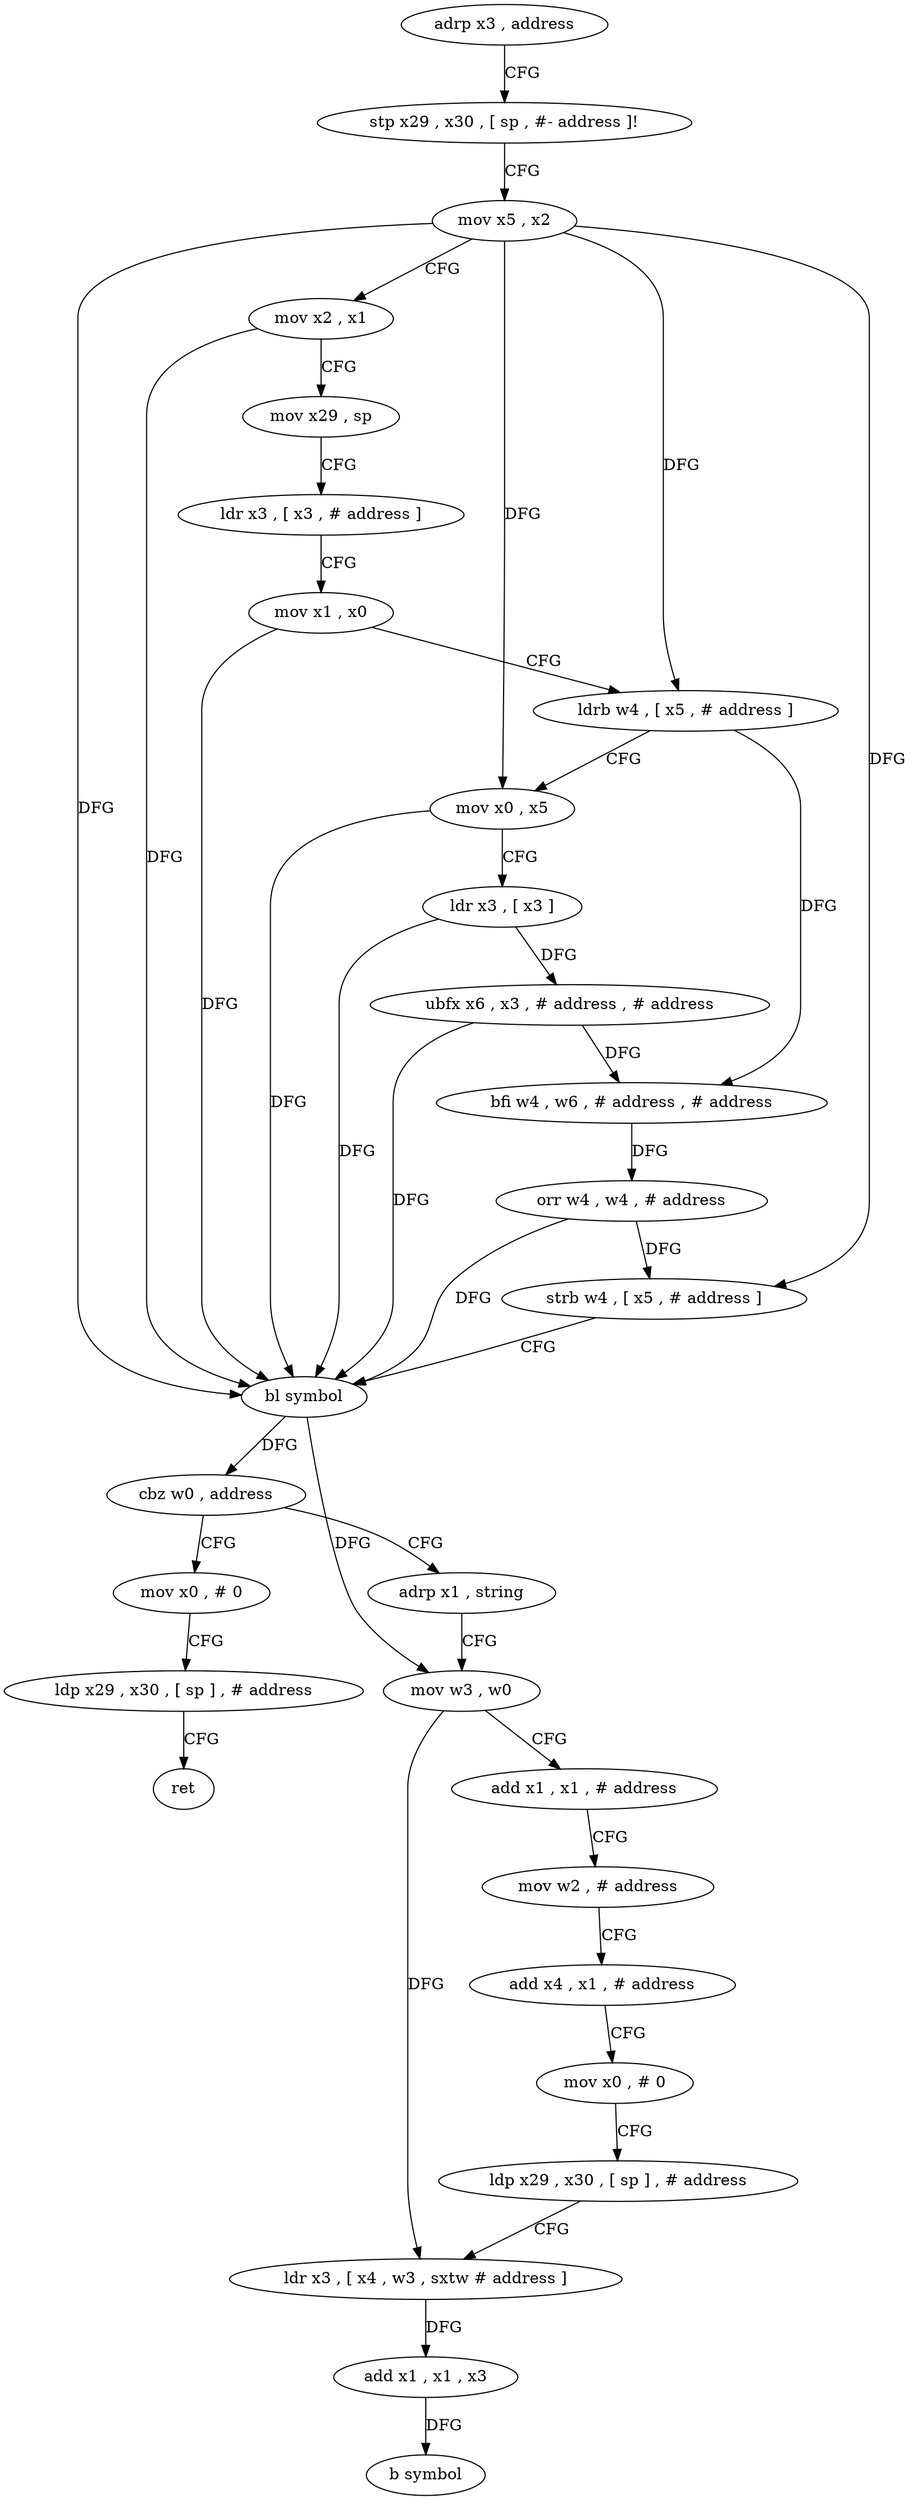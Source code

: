 digraph "func" {
"4280432" [label = "adrp x3 , address" ]
"4280436" [label = "stp x29 , x30 , [ sp , #- address ]!" ]
"4280440" [label = "mov x5 , x2" ]
"4280444" [label = "mov x2 , x1" ]
"4280448" [label = "mov x29 , sp" ]
"4280452" [label = "ldr x3 , [ x3 , # address ]" ]
"4280456" [label = "mov x1 , x0" ]
"4280460" [label = "ldrb w4 , [ x5 , # address ]" ]
"4280464" [label = "mov x0 , x5" ]
"4280468" [label = "ldr x3 , [ x3 ]" ]
"4280472" [label = "ubfx x6 , x3 , # address , # address" ]
"4280476" [label = "bfi w4 , w6 , # address , # address" ]
"4280480" [label = "orr w4 , w4 , # address" ]
"4280484" [label = "strb w4 , [ x5 , # address ]" ]
"4280488" [label = "bl symbol" ]
"4280492" [label = "cbz w0 , address" ]
"4280536" [label = "mov x0 , # 0" ]
"4280496" [label = "adrp x1 , string" ]
"4280540" [label = "ldp x29 , x30 , [ sp ] , # address" ]
"4280544" [label = "ret" ]
"4280500" [label = "mov w3 , w0" ]
"4280504" [label = "add x1 , x1 , # address" ]
"4280508" [label = "mov w2 , # address" ]
"4280512" [label = "add x4 , x1 , # address" ]
"4280516" [label = "mov x0 , # 0" ]
"4280520" [label = "ldp x29 , x30 , [ sp ] , # address" ]
"4280524" [label = "ldr x3 , [ x4 , w3 , sxtw # address ]" ]
"4280528" [label = "add x1 , x1 , x3" ]
"4280532" [label = "b symbol" ]
"4280432" -> "4280436" [ label = "CFG" ]
"4280436" -> "4280440" [ label = "CFG" ]
"4280440" -> "4280444" [ label = "CFG" ]
"4280440" -> "4280460" [ label = "DFG" ]
"4280440" -> "4280464" [ label = "DFG" ]
"4280440" -> "4280484" [ label = "DFG" ]
"4280440" -> "4280488" [ label = "DFG" ]
"4280444" -> "4280448" [ label = "CFG" ]
"4280444" -> "4280488" [ label = "DFG" ]
"4280448" -> "4280452" [ label = "CFG" ]
"4280452" -> "4280456" [ label = "CFG" ]
"4280456" -> "4280460" [ label = "CFG" ]
"4280456" -> "4280488" [ label = "DFG" ]
"4280460" -> "4280464" [ label = "CFG" ]
"4280460" -> "4280476" [ label = "DFG" ]
"4280464" -> "4280468" [ label = "CFG" ]
"4280464" -> "4280488" [ label = "DFG" ]
"4280468" -> "4280472" [ label = "DFG" ]
"4280468" -> "4280488" [ label = "DFG" ]
"4280472" -> "4280476" [ label = "DFG" ]
"4280472" -> "4280488" [ label = "DFG" ]
"4280476" -> "4280480" [ label = "DFG" ]
"4280480" -> "4280484" [ label = "DFG" ]
"4280480" -> "4280488" [ label = "DFG" ]
"4280484" -> "4280488" [ label = "CFG" ]
"4280488" -> "4280492" [ label = "DFG" ]
"4280488" -> "4280500" [ label = "DFG" ]
"4280492" -> "4280536" [ label = "CFG" ]
"4280492" -> "4280496" [ label = "CFG" ]
"4280536" -> "4280540" [ label = "CFG" ]
"4280496" -> "4280500" [ label = "CFG" ]
"4280540" -> "4280544" [ label = "CFG" ]
"4280500" -> "4280504" [ label = "CFG" ]
"4280500" -> "4280524" [ label = "DFG" ]
"4280504" -> "4280508" [ label = "CFG" ]
"4280508" -> "4280512" [ label = "CFG" ]
"4280512" -> "4280516" [ label = "CFG" ]
"4280516" -> "4280520" [ label = "CFG" ]
"4280520" -> "4280524" [ label = "CFG" ]
"4280524" -> "4280528" [ label = "DFG" ]
"4280528" -> "4280532" [ label = "DFG" ]
}
